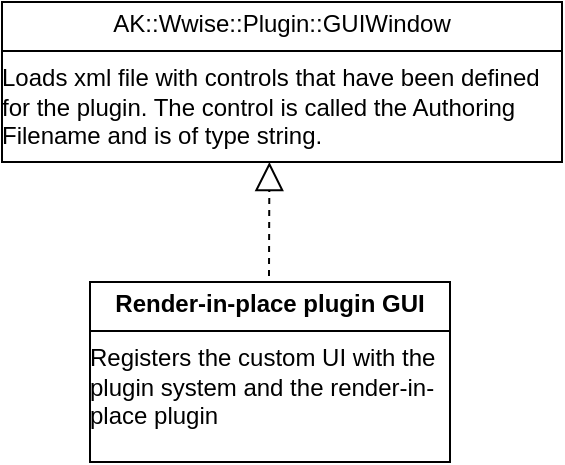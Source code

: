 <mxfile version="26.0.16">
  <diagram id="C5RBs43oDa-KdzZeNtuy" name="Page-1">
    <mxGraphModel dx="880" dy="426" grid="1" gridSize="10" guides="1" tooltips="1" connect="1" arrows="1" fold="1" page="1" pageScale="1" pageWidth="827" pageHeight="1169" math="0" shadow="0">
      <root>
        <mxCell id="WIyWlLk6GJQsqaUBKTNV-0" />
        <mxCell id="WIyWlLk6GJQsqaUBKTNV-1" parent="WIyWlLk6GJQsqaUBKTNV-0" />
        <mxCell id="UsuCnhHAHg_JXia3XkVa-6" value="" style="endArrow=block;dashed=1;endFill=0;endSize=12;html=1;rounded=0;entryX=0.399;entryY=0.051;entryDx=0;entryDy=0;entryPerimeter=0;" edge="1" parent="WIyWlLk6GJQsqaUBKTNV-1">
          <mxGeometry width="160" relative="1" as="geometry">
            <mxPoint x="323.5" y="217.04" as="sourcePoint" />
            <mxPoint x="323.7" y="160" as="targetPoint" />
          </mxGeometry>
        </mxCell>
        <mxCell id="UsuCnhHAHg_JXia3XkVa-7" value="&lt;p style=&quot;margin: 4px 0px 0px; text-align: center;&quot;&gt;AK::Wwise::Plugin::GUIWindow&lt;/p&gt;&lt;hr size=&quot;1&quot; style=&quot;border-style:solid;&quot;&gt;&lt;div style=&quot;height:2px;&quot;&gt;Loads xml file with controls that have been defined for the plugin. The control is called the Authoring Filename and is of type string.&lt;/div&gt;&lt;div style=&quot;height:2px;&quot;&gt;&lt;br&gt;&lt;/div&gt;" style="verticalAlign=top;align=left;overflow=fill;html=1;whiteSpace=wrap;" vertex="1" parent="WIyWlLk6GJQsqaUBKTNV-1">
          <mxGeometry x="190" y="80" width="280" height="80" as="geometry" />
        </mxCell>
        <mxCell id="UsuCnhHAHg_JXia3XkVa-9" value="&lt;p style=&quot;margin:0px;margin-top:4px;text-align:center;&quot;&gt;&lt;b&gt;Render-in-place plugin GUI&lt;/b&gt;&lt;/p&gt;&lt;hr size=&quot;1&quot; style=&quot;border-style:solid;&quot;&gt;&lt;div style=&quot;height:2px;&quot;&gt;Registers the custom UI with the plugin system and the render-in-place plugin&lt;/div&gt;" style="verticalAlign=top;align=left;overflow=fill;html=1;whiteSpace=wrap;" vertex="1" parent="WIyWlLk6GJQsqaUBKTNV-1">
          <mxGeometry x="234" y="220" width="180" height="90" as="geometry" />
        </mxCell>
      </root>
    </mxGraphModel>
  </diagram>
</mxfile>
